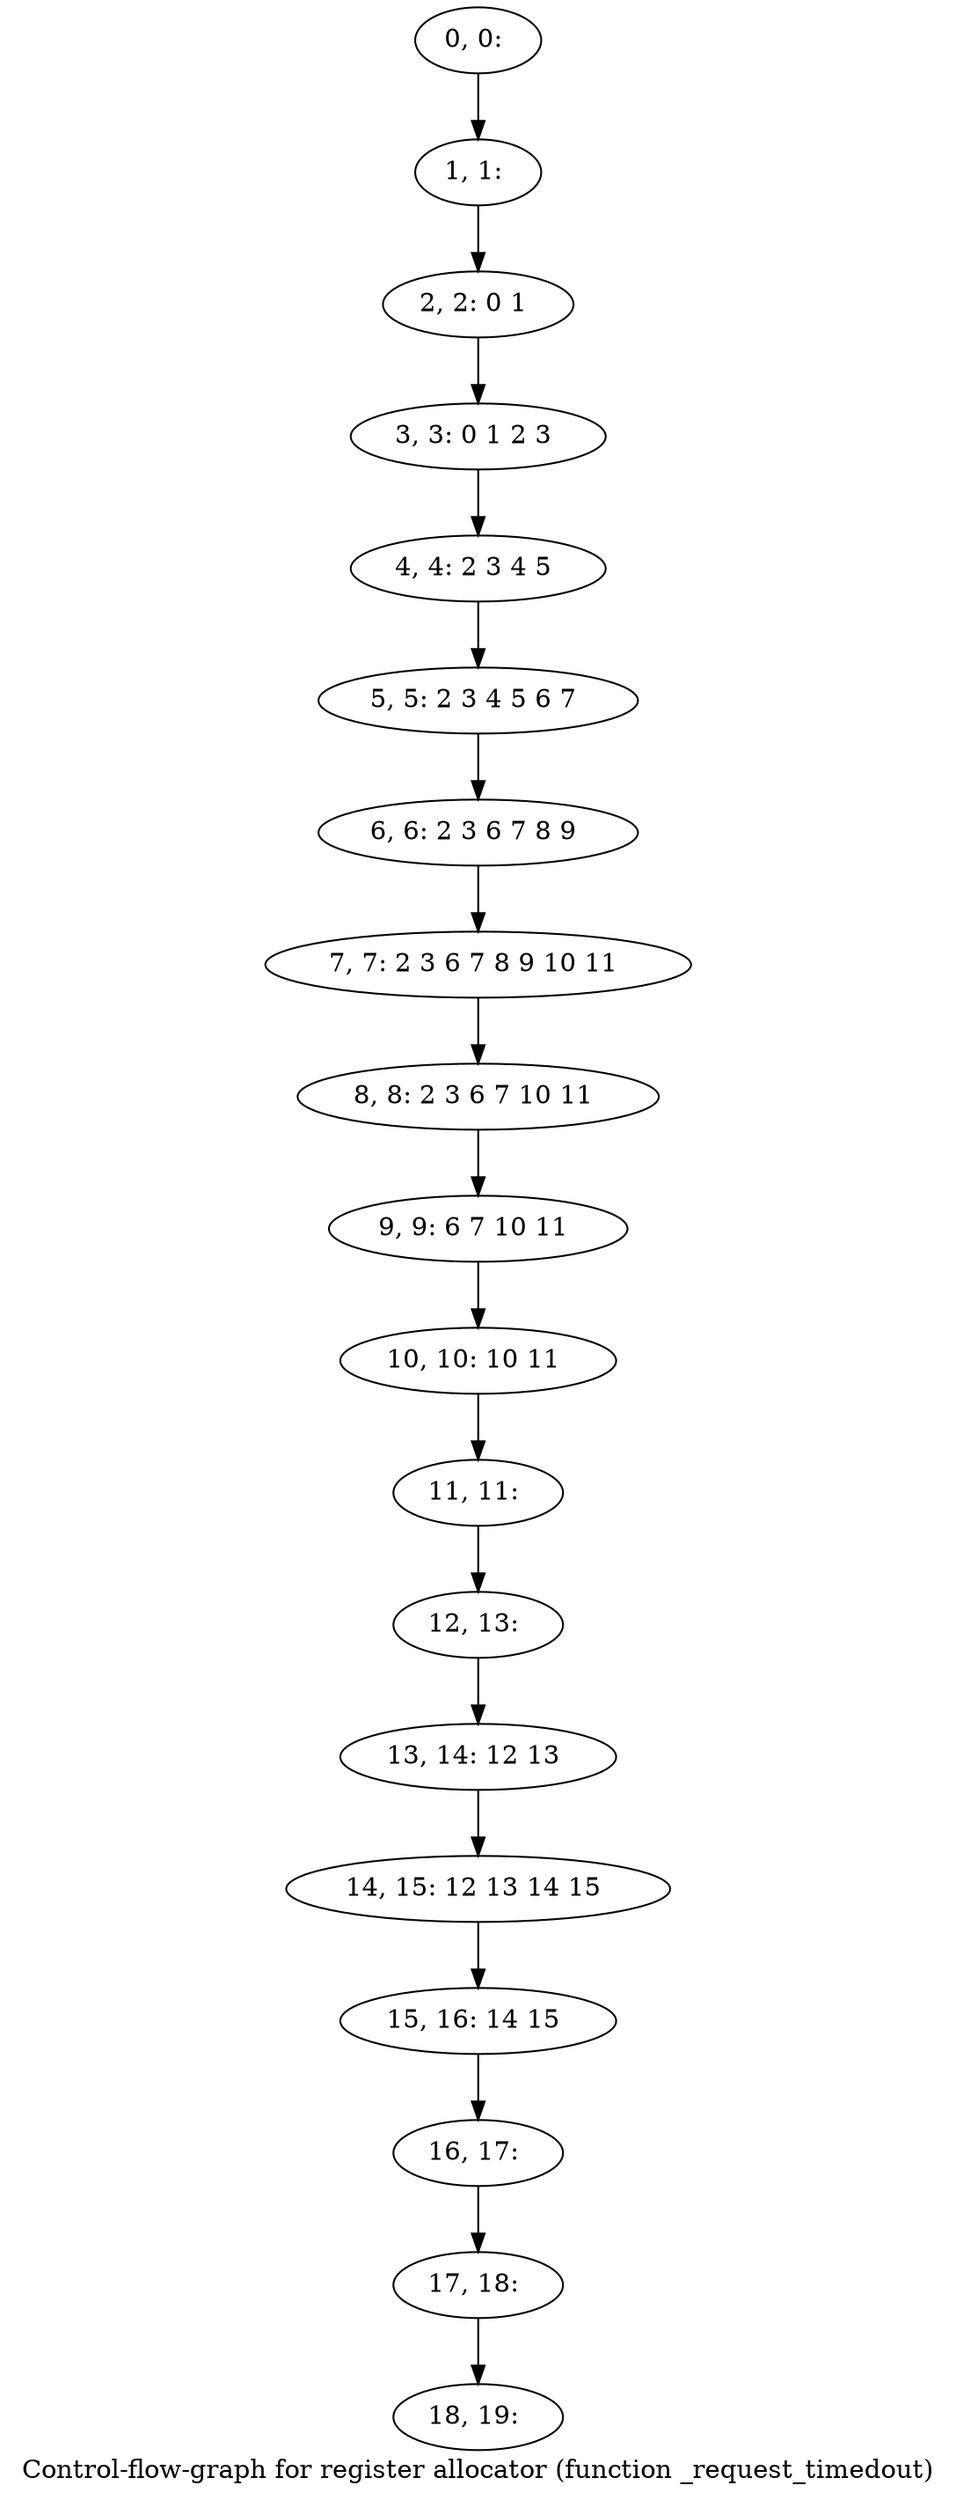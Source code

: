 digraph G {
graph [label="Control-flow-graph for register allocator (function _request_timedout)"]
0[label="0, 0: "];
1[label="1, 1: "];
2[label="2, 2: 0 1 "];
3[label="3, 3: 0 1 2 3 "];
4[label="4, 4: 2 3 4 5 "];
5[label="5, 5: 2 3 4 5 6 7 "];
6[label="6, 6: 2 3 6 7 8 9 "];
7[label="7, 7: 2 3 6 7 8 9 10 11 "];
8[label="8, 8: 2 3 6 7 10 11 "];
9[label="9, 9: 6 7 10 11 "];
10[label="10, 10: 10 11 "];
11[label="11, 11: "];
12[label="12, 13: "];
13[label="13, 14: 12 13 "];
14[label="14, 15: 12 13 14 15 "];
15[label="15, 16: 14 15 "];
16[label="16, 17: "];
17[label="17, 18: "];
18[label="18, 19: "];
0->1 ;
1->2 ;
2->3 ;
3->4 ;
4->5 ;
5->6 ;
6->7 ;
7->8 ;
8->9 ;
9->10 ;
10->11 ;
11->12 ;
12->13 ;
13->14 ;
14->15 ;
15->16 ;
16->17 ;
17->18 ;
}
